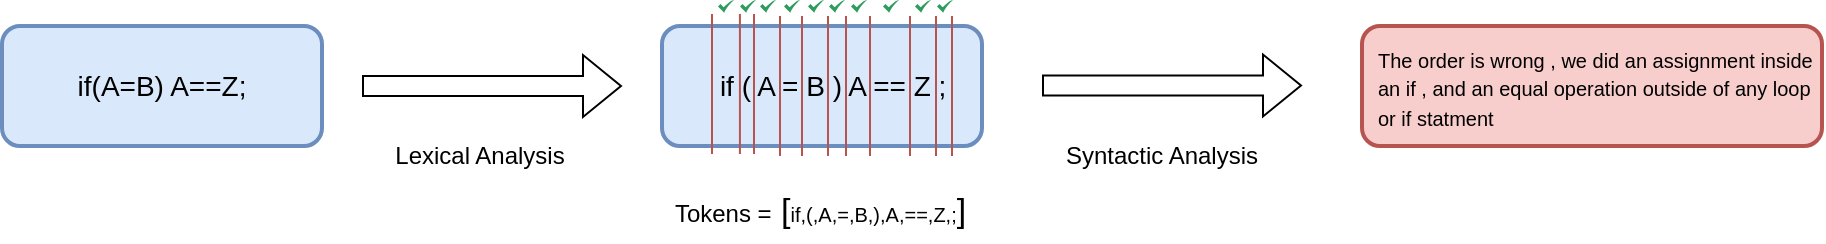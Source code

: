 <mxfile version="26.0.9">
  <diagram name="Page-1" id="fTHo57_Z8IG60SWLBZAo">
    <mxGraphModel dx="473" dy="305" grid="1" gridSize="10" guides="1" tooltips="1" connect="1" arrows="1" fold="1" page="1" pageScale="1" pageWidth="570" pageHeight="940" math="0" shadow="0">
      <root>
        <mxCell id="0" />
        <mxCell id="1" parent="0" />
        <mxCell id="HaqOvqNIpG2NRV8nGtdw-1" value="" style="rounded=1;whiteSpace=wrap;html=1;fillColor=#dae8fc;strokeWidth=2;strokeColor=#6c8ebf;" vertex="1" parent="1">
          <mxGeometry x="60" y="230" width="160" height="60" as="geometry" />
        </mxCell>
        <mxCell id="HaqOvqNIpG2NRV8nGtdw-2" value="" style="shape=flexArrow;endArrow=classic;html=1;rounded=0;" edge="1" parent="1">
          <mxGeometry width="50" height="50" relative="1" as="geometry">
            <mxPoint x="240" y="260" as="sourcePoint" />
            <mxPoint x="370" y="260" as="targetPoint" />
          </mxGeometry>
        </mxCell>
        <mxCell id="HaqOvqNIpG2NRV8nGtdw-3" value="&lt;span style=&quot;font-size: 14px;&quot;&gt;if(A=B) A==Z;&lt;/span&gt;" style="text;html=1;align=center;verticalAlign=middle;whiteSpace=wrap;rounded=0;" vertex="1" parent="1">
          <mxGeometry x="85" y="245" width="110" height="30" as="geometry" />
        </mxCell>
        <mxCell id="HaqOvqNIpG2NRV8nGtdw-4" value="" style="rounded=1;whiteSpace=wrap;html=1;fillColor=#dae8fc;strokeWidth=2;strokeColor=#6c8ebf;connectable=0;allowArrows=0;" vertex="1" parent="1">
          <mxGeometry x="390" y="230" width="160" height="60" as="geometry" />
        </mxCell>
        <mxCell id="HaqOvqNIpG2NRV8nGtdw-5" value="&lt;font style=&quot;font-size: 14px;&quot;&gt;if ( A = B ) A == Z ;&amp;nbsp;&lt;/font&gt;" style="text;html=1;align=center;verticalAlign=middle;whiteSpace=wrap;rounded=0;connectable=0;allowArrows=0;" vertex="1" parent="1">
          <mxGeometry x="415" y="245" width="125" height="30" as="geometry" />
        </mxCell>
        <mxCell id="HaqOvqNIpG2NRV8nGtdw-6" value="" style="endArrow=none;html=1;rounded=0;fillColor=#f8cecc;strokeColor=#b85450;" edge="1" parent="1">
          <mxGeometry width="50" height="50" relative="1" as="geometry">
            <mxPoint x="428.96" y="294" as="sourcePoint" />
            <mxPoint x="428.96" y="224" as="targetPoint" />
          </mxGeometry>
        </mxCell>
        <mxCell id="HaqOvqNIpG2NRV8nGtdw-7" value="" style="endArrow=none;html=1;rounded=0;fillColor=#f8cecc;strokeColor=#b85450;" edge="1" parent="1">
          <mxGeometry width="50" height="50" relative="1" as="geometry">
            <mxPoint x="436" y="294" as="sourcePoint" />
            <mxPoint x="436" y="224" as="targetPoint" />
          </mxGeometry>
        </mxCell>
        <mxCell id="HaqOvqNIpG2NRV8nGtdw-8" value="" style="endArrow=none;html=1;rounded=0;fillColor=#f8cecc;strokeColor=#b85450;" edge="1" parent="1">
          <mxGeometry width="50" height="50" relative="1" as="geometry">
            <mxPoint x="449" y="295" as="sourcePoint" />
            <mxPoint x="449" y="225" as="targetPoint" />
          </mxGeometry>
        </mxCell>
        <mxCell id="HaqOvqNIpG2NRV8nGtdw-9" value="" style="endArrow=none;html=1;rounded=0;fillColor=#f8cecc;strokeColor=#b85450;" edge="1" parent="1">
          <mxGeometry width="50" height="50" relative="1" as="geometry">
            <mxPoint x="460" y="295" as="sourcePoint" />
            <mxPoint x="460" y="225" as="targetPoint" />
          </mxGeometry>
        </mxCell>
        <mxCell id="HaqOvqNIpG2NRV8nGtdw-10" value="" style="endArrow=none;html=1;rounded=0;fillColor=#f8cecc;strokeColor=#b85450;" edge="1" parent="1">
          <mxGeometry width="50" height="50" relative="1" as="geometry">
            <mxPoint x="473" y="295" as="sourcePoint" />
            <mxPoint x="473" y="225" as="targetPoint" />
          </mxGeometry>
        </mxCell>
        <mxCell id="HaqOvqNIpG2NRV8nGtdw-11" value="" style="endArrow=none;html=1;rounded=0;fillColor=#f8cecc;strokeColor=#b85450;" edge="1" parent="1">
          <mxGeometry width="50" height="50" relative="1" as="geometry">
            <mxPoint x="482" y="295" as="sourcePoint" />
            <mxPoint x="482" y="225" as="targetPoint" />
          </mxGeometry>
        </mxCell>
        <mxCell id="HaqOvqNIpG2NRV8nGtdw-12" value="" style="sketch=0;html=1;aspect=fixed;strokeColor=none;shadow=0;align=center;fillColor=#2D9C5E;verticalAlign=top;labelPosition=center;verticalLabelPosition=bottom;shape=mxgraph.gcp2.check" vertex="1" parent="1">
          <mxGeometry x="418" y="217" width="8" height="6.39" as="geometry" />
        </mxCell>
        <mxCell id="HaqOvqNIpG2NRV8nGtdw-13" value="" style="endArrow=none;html=1;rounded=0;fillColor=#f8cecc;strokeColor=#b85450;" edge="1" parent="1">
          <mxGeometry width="50" height="50" relative="1" as="geometry">
            <mxPoint x="415" y="294" as="sourcePoint" />
            <mxPoint x="415" y="224" as="targetPoint" />
          </mxGeometry>
        </mxCell>
        <mxCell id="HaqOvqNIpG2NRV8nGtdw-19" value="Lexical Analysis" style="text;html=1;align=center;verticalAlign=middle;whiteSpace=wrap;rounded=0;" vertex="1" parent="1">
          <mxGeometry x="249" y="280" width="100" height="30" as="geometry" />
        </mxCell>
        <mxCell id="HaqOvqNIpG2NRV8nGtdw-20" value="&amp;nbsp; Tokens =&lt;font style=&quot;font-size: 17px;&quot;&gt; [&lt;/font&gt;&lt;font size=&quot;1&quot; style=&quot;&quot;&gt;if,(,A,=,B,),A,==,Z,;&lt;/font&gt;&lt;font style=&quot;font-size: 17px;&quot;&gt;]&lt;/font&gt;" style="text;html=1;align=left;verticalAlign=middle;whiteSpace=wrap;rounded=0;" vertex="1" parent="1">
          <mxGeometry x="388" y="308" width="160" height="30" as="geometry" />
        </mxCell>
        <mxCell id="HaqOvqNIpG2NRV8nGtdw-21" value="" style="endArrow=none;html=1;rounded=0;fillColor=#f8cecc;strokeColor=#b85450;" edge="1" parent="1">
          <mxGeometry width="50" height="50" relative="1" as="geometry">
            <mxPoint x="494" y="295" as="sourcePoint" />
            <mxPoint x="494" y="225" as="targetPoint" />
          </mxGeometry>
        </mxCell>
        <mxCell id="HaqOvqNIpG2NRV8nGtdw-22" value="" style="endArrow=none;html=1;rounded=0;fillColor=#f8cecc;strokeColor=#b85450;" edge="1" parent="1">
          <mxGeometry width="50" height="50" relative="1" as="geometry">
            <mxPoint x="514" y="295" as="sourcePoint" />
            <mxPoint x="514" y="225" as="targetPoint" />
          </mxGeometry>
        </mxCell>
        <mxCell id="HaqOvqNIpG2NRV8nGtdw-23" value="" style="endArrow=none;html=1;rounded=0;fillColor=#f8cecc;strokeColor=#b85450;" edge="1" parent="1">
          <mxGeometry width="50" height="50" relative="1" as="geometry">
            <mxPoint x="527" y="295" as="sourcePoint" />
            <mxPoint x="527" y="225" as="targetPoint" />
          </mxGeometry>
        </mxCell>
        <mxCell id="HaqOvqNIpG2NRV8nGtdw-24" value="" style="endArrow=none;html=1;rounded=0;fillColor=#f8cecc;strokeColor=#b85450;" edge="1" parent="1">
          <mxGeometry width="50" height="50" relative="1" as="geometry">
            <mxPoint x="535" y="295" as="sourcePoint" />
            <mxPoint x="535" y="225" as="targetPoint" />
          </mxGeometry>
        </mxCell>
        <mxCell id="HaqOvqNIpG2NRV8nGtdw-27" value="" style="sketch=0;html=1;aspect=fixed;strokeColor=none;shadow=0;align=center;fillColor=#2D9C5E;verticalAlign=top;labelPosition=center;verticalLabelPosition=bottom;shape=mxgraph.gcp2.check" vertex="1" parent="1">
          <mxGeometry x="429" y="217" width="8" height="6.39" as="geometry" />
        </mxCell>
        <mxCell id="HaqOvqNIpG2NRV8nGtdw-28" value="" style="sketch=0;html=1;aspect=fixed;strokeColor=none;shadow=0;align=center;fillColor=#2D9C5E;verticalAlign=top;labelPosition=center;verticalLabelPosition=bottom;shape=mxgraph.gcp2.check" vertex="1" parent="1">
          <mxGeometry x="439" y="217" width="8" height="6.39" as="geometry" />
        </mxCell>
        <mxCell id="HaqOvqNIpG2NRV8nGtdw-29" value="" style="sketch=0;html=1;aspect=fixed;strokeColor=none;shadow=0;align=center;fillColor=#2D9C5E;verticalAlign=top;labelPosition=center;verticalLabelPosition=bottom;shape=mxgraph.gcp2.check" vertex="1" parent="1">
          <mxGeometry x="451" y="217" width="8" height="6.39" as="geometry" />
        </mxCell>
        <mxCell id="HaqOvqNIpG2NRV8nGtdw-30" value="" style="sketch=0;html=1;aspect=fixed;strokeColor=none;shadow=0;align=center;fillColor=#2D9C5E;verticalAlign=top;labelPosition=center;verticalLabelPosition=bottom;shape=mxgraph.gcp2.check" vertex="1" parent="1">
          <mxGeometry x="463" y="217" width="8" height="6.39" as="geometry" />
        </mxCell>
        <mxCell id="HaqOvqNIpG2NRV8nGtdw-31" value="" style="sketch=0;html=1;aspect=fixed;strokeColor=none;shadow=0;align=center;fillColor=#2D9C5E;verticalAlign=top;labelPosition=center;verticalLabelPosition=bottom;shape=mxgraph.gcp2.check" vertex="1" parent="1">
          <mxGeometry x="473.5" y="217" width="8" height="6.39" as="geometry" />
        </mxCell>
        <mxCell id="HaqOvqNIpG2NRV8nGtdw-32" value="" style="sketch=0;html=1;aspect=fixed;strokeColor=none;shadow=0;align=center;fillColor=#2D9C5E;verticalAlign=top;labelPosition=center;verticalLabelPosition=bottom;shape=mxgraph.gcp2.check" vertex="1" parent="1">
          <mxGeometry x="484.5" y="217" width="8" height="6.39" as="geometry" />
        </mxCell>
        <mxCell id="HaqOvqNIpG2NRV8nGtdw-33" value="" style="sketch=0;html=1;aspect=fixed;strokeColor=none;shadow=0;align=center;fillColor=#2D9C5E;verticalAlign=top;labelPosition=center;verticalLabelPosition=bottom;shape=mxgraph.gcp2.check" vertex="1" parent="1">
          <mxGeometry x="500.5" y="217" width="8" height="6.39" as="geometry" />
        </mxCell>
        <mxCell id="HaqOvqNIpG2NRV8nGtdw-34" value="" style="sketch=0;html=1;aspect=fixed;strokeColor=none;shadow=0;align=center;fillColor=#2D9C5E;verticalAlign=top;labelPosition=center;verticalLabelPosition=bottom;shape=mxgraph.gcp2.check" vertex="1" parent="1">
          <mxGeometry x="516.5" y="217" width="8" height="6.39" as="geometry" />
        </mxCell>
        <mxCell id="HaqOvqNIpG2NRV8nGtdw-35" value="" style="sketch=0;html=1;aspect=fixed;strokeColor=none;shadow=0;align=center;fillColor=#2D9C5E;verticalAlign=top;labelPosition=center;verticalLabelPosition=bottom;shape=mxgraph.gcp2.check" vertex="1" parent="1">
          <mxGeometry x="527.5" y="217" width="8" height="6.39" as="geometry" />
        </mxCell>
        <mxCell id="HaqOvqNIpG2NRV8nGtdw-36" value="" style="shape=flexArrow;endArrow=classic;html=1;rounded=0;" edge="1" parent="1">
          <mxGeometry width="50" height="50" relative="1" as="geometry">
            <mxPoint x="580" y="259.75" as="sourcePoint" />
            <mxPoint x="710" y="259.75" as="targetPoint" />
          </mxGeometry>
        </mxCell>
        <mxCell id="HaqOvqNIpG2NRV8nGtdw-37" value="Syntactic Analysis" style="text;html=1;align=center;verticalAlign=middle;whiteSpace=wrap;rounded=0;" vertex="1" parent="1">
          <mxGeometry x="590" y="280" width="100" height="30" as="geometry" />
        </mxCell>
        <mxCell id="HaqOvqNIpG2NRV8nGtdw-38" value="" style="rounded=1;whiteSpace=wrap;html=1;fillColor=#f8cecc;strokeWidth=2;strokeColor=#b85450;connectable=0;allowArrows=0;" vertex="1" parent="1">
          <mxGeometry x="740" y="230" width="230" height="60" as="geometry" />
        </mxCell>
        <mxCell id="HaqOvqNIpG2NRV8nGtdw-39" value="&lt;font style=&quot;font-size: 10px;&quot;&gt;&lt;font style=&quot;&quot;&gt;The order is wrong , we did an assignment inside an if , and an equal&amp;nbsp;&lt;/font&gt;&lt;span style=&quot;background-color: transparent; color: light-dark(rgb(0, 0, 0), rgb(255, 255, 255));&quot;&gt;operation outside of any loop or if statment&lt;/span&gt;&lt;/font&gt;" style="text;html=1;align=left;verticalAlign=middle;whiteSpace=wrap;rounded=0;" vertex="1" parent="1">
          <mxGeometry x="746" y="238" width="220" height="45" as="geometry" />
        </mxCell>
      </root>
    </mxGraphModel>
  </diagram>
</mxfile>
